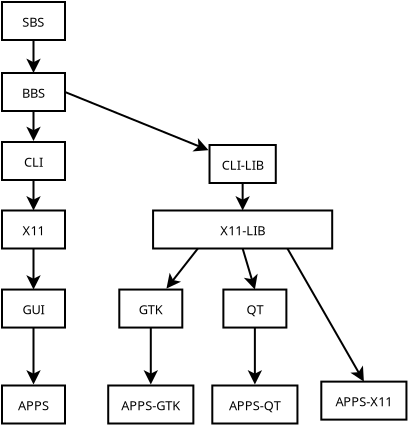 <?xml version="1.0" encoding="UTF-8"?>
<dia:diagram xmlns:dia="http://www.lysator.liu.se/~alla/dia/">
  <dia:layer name="Tło" visible="true" active="true">
    <dia:group>
      <dia:object type="Flowchart - Box" version="0" id="O0">
        <dia:attribute name="obj_pos">
          <dia:point val="27.24,6.75"/>
        </dia:attribute>
        <dia:attribute name="obj_bb">
          <dia:rectangle val="27.19,6.7;30.44,8.7"/>
        </dia:attribute>
        <dia:attribute name="elem_corner">
          <dia:point val="27.24,6.75"/>
        </dia:attribute>
        <dia:attribute name="elem_width">
          <dia:real val="3.15"/>
        </dia:attribute>
        <dia:attribute name="elem_height">
          <dia:real val="1.9"/>
        </dia:attribute>
        <dia:attribute name="border_width">
          <dia:real val="0.1"/>
        </dia:attribute>
        <dia:attribute name="show_background">
          <dia:boolean val="true"/>
        </dia:attribute>
        <dia:attribute name="padding">
          <dia:real val="0.5"/>
        </dia:attribute>
        <dia:attribute name="text">
          <dia:composite type="text">
            <dia:attribute name="string">
              <dia:string>#SBS#</dia:string>
            </dia:attribute>
            <dia:attribute name="font">
              <dia:font family="sans" style="0" name="Helvetica"/>
            </dia:attribute>
            <dia:attribute name="height">
              <dia:real val="0.8"/>
            </dia:attribute>
            <dia:attribute name="pos">
              <dia:point val="28.815,7.895"/>
            </dia:attribute>
            <dia:attribute name="color">
              <dia:color val="#000000"/>
            </dia:attribute>
            <dia:attribute name="alignment">
              <dia:enum val="1"/>
            </dia:attribute>
          </dia:composite>
        </dia:attribute>
      </dia:object>
      <dia:object type="Flowchart - Box" version="0" id="O1">
        <dia:attribute name="obj_pos">
          <dia:point val="27.24,10.3"/>
        </dia:attribute>
        <dia:attribute name="obj_bb">
          <dia:rectangle val="27.19,10.25;30.44,12.25"/>
        </dia:attribute>
        <dia:attribute name="elem_corner">
          <dia:point val="27.24,10.3"/>
        </dia:attribute>
        <dia:attribute name="elem_width">
          <dia:real val="3.15"/>
        </dia:attribute>
        <dia:attribute name="elem_height">
          <dia:real val="1.9"/>
        </dia:attribute>
        <dia:attribute name="border_width">
          <dia:real val="0.1"/>
        </dia:attribute>
        <dia:attribute name="show_background">
          <dia:boolean val="true"/>
        </dia:attribute>
        <dia:attribute name="padding">
          <dia:real val="0.5"/>
        </dia:attribute>
        <dia:attribute name="text">
          <dia:composite type="text">
            <dia:attribute name="string">
              <dia:string>#BBS#</dia:string>
            </dia:attribute>
            <dia:attribute name="font">
              <dia:font family="sans" style="0" name="Helvetica"/>
            </dia:attribute>
            <dia:attribute name="height">
              <dia:real val="0.8"/>
            </dia:attribute>
            <dia:attribute name="pos">
              <dia:point val="28.815,11.445"/>
            </dia:attribute>
            <dia:attribute name="color">
              <dia:color val="#000000"/>
            </dia:attribute>
            <dia:attribute name="alignment">
              <dia:enum val="1"/>
            </dia:attribute>
          </dia:composite>
        </dia:attribute>
      </dia:object>
      <dia:object type="Flowchart - Box" version="0" id="O2">
        <dia:attribute name="obj_pos">
          <dia:point val="27.24,13.75"/>
        </dia:attribute>
        <dia:attribute name="obj_bb">
          <dia:rectangle val="27.19,13.7;30.44,15.7"/>
        </dia:attribute>
        <dia:attribute name="elem_corner">
          <dia:point val="27.24,13.75"/>
        </dia:attribute>
        <dia:attribute name="elem_width">
          <dia:real val="3.15"/>
        </dia:attribute>
        <dia:attribute name="elem_height">
          <dia:real val="1.9"/>
        </dia:attribute>
        <dia:attribute name="border_width">
          <dia:real val="0.1"/>
        </dia:attribute>
        <dia:attribute name="show_background">
          <dia:boolean val="true"/>
        </dia:attribute>
        <dia:attribute name="padding">
          <dia:real val="0.5"/>
        </dia:attribute>
        <dia:attribute name="text">
          <dia:composite type="text">
            <dia:attribute name="string">
              <dia:string>#CLI#</dia:string>
            </dia:attribute>
            <dia:attribute name="font">
              <dia:font family="sans" style="0" name="Helvetica"/>
            </dia:attribute>
            <dia:attribute name="height">
              <dia:real val="0.8"/>
            </dia:attribute>
            <dia:attribute name="pos">
              <dia:point val="28.815,14.895"/>
            </dia:attribute>
            <dia:attribute name="color">
              <dia:color val="#000000"/>
            </dia:attribute>
            <dia:attribute name="alignment">
              <dia:enum val="1"/>
            </dia:attribute>
          </dia:composite>
        </dia:attribute>
      </dia:object>
      <dia:object type="Flowchart - Box" version="0" id="O3">
        <dia:attribute name="obj_pos">
          <dia:point val="27.24,17.175"/>
        </dia:attribute>
        <dia:attribute name="obj_bb">
          <dia:rectangle val="27.19,17.125;30.44,19.125"/>
        </dia:attribute>
        <dia:attribute name="elem_corner">
          <dia:point val="27.24,17.175"/>
        </dia:attribute>
        <dia:attribute name="elem_width">
          <dia:real val="3.15"/>
        </dia:attribute>
        <dia:attribute name="elem_height">
          <dia:real val="1.9"/>
        </dia:attribute>
        <dia:attribute name="border_width">
          <dia:real val="0.1"/>
        </dia:attribute>
        <dia:attribute name="show_background">
          <dia:boolean val="true"/>
        </dia:attribute>
        <dia:attribute name="padding">
          <dia:real val="0.5"/>
        </dia:attribute>
        <dia:attribute name="text">
          <dia:composite type="text">
            <dia:attribute name="string">
              <dia:string>#X11#</dia:string>
            </dia:attribute>
            <dia:attribute name="font">
              <dia:font family="sans" style="0" name="Helvetica"/>
            </dia:attribute>
            <dia:attribute name="height">
              <dia:real val="0.8"/>
            </dia:attribute>
            <dia:attribute name="pos">
              <dia:point val="28.815,18.32"/>
            </dia:attribute>
            <dia:attribute name="color">
              <dia:color val="#000000"/>
            </dia:attribute>
            <dia:attribute name="alignment">
              <dia:enum val="1"/>
            </dia:attribute>
          </dia:composite>
        </dia:attribute>
      </dia:object>
      <dia:object type="Flowchart - Box" version="0" id="O4">
        <dia:attribute name="obj_pos">
          <dia:point val="27.24,21.128"/>
        </dia:attribute>
        <dia:attribute name="obj_bb">
          <dia:rectangle val="27.19,21.078;30.44,23.078"/>
        </dia:attribute>
        <dia:attribute name="elem_corner">
          <dia:point val="27.24,21.128"/>
        </dia:attribute>
        <dia:attribute name="elem_width">
          <dia:real val="3.15"/>
        </dia:attribute>
        <dia:attribute name="elem_height">
          <dia:real val="1.9"/>
        </dia:attribute>
        <dia:attribute name="border_width">
          <dia:real val="0.1"/>
        </dia:attribute>
        <dia:attribute name="show_background">
          <dia:boolean val="true"/>
        </dia:attribute>
        <dia:attribute name="padding">
          <dia:real val="0.5"/>
        </dia:attribute>
        <dia:attribute name="text">
          <dia:composite type="text">
            <dia:attribute name="string">
              <dia:string>#GUI#</dia:string>
            </dia:attribute>
            <dia:attribute name="font">
              <dia:font family="sans" style="0" name="Helvetica"/>
            </dia:attribute>
            <dia:attribute name="height">
              <dia:real val="0.8"/>
            </dia:attribute>
            <dia:attribute name="pos">
              <dia:point val="28.815,22.273"/>
            </dia:attribute>
            <dia:attribute name="color">
              <dia:color val="#000000"/>
            </dia:attribute>
            <dia:attribute name="alignment">
              <dia:enum val="1"/>
            </dia:attribute>
          </dia:composite>
        </dia:attribute>
      </dia:object>
      <dia:object type="Flowchart - Box" version="0" id="O5">
        <dia:attribute name="obj_pos">
          <dia:point val="27.24,25.925"/>
        </dia:attribute>
        <dia:attribute name="obj_bb">
          <dia:rectangle val="27.19,25.875;30.44,27.875"/>
        </dia:attribute>
        <dia:attribute name="elem_corner">
          <dia:point val="27.24,25.925"/>
        </dia:attribute>
        <dia:attribute name="elem_width">
          <dia:real val="3.15"/>
        </dia:attribute>
        <dia:attribute name="elem_height">
          <dia:real val="1.9"/>
        </dia:attribute>
        <dia:attribute name="border_width">
          <dia:real val="0.1"/>
        </dia:attribute>
        <dia:attribute name="show_background">
          <dia:boolean val="true"/>
        </dia:attribute>
        <dia:attribute name="padding">
          <dia:real val="0.5"/>
        </dia:attribute>
        <dia:attribute name="text">
          <dia:composite type="text">
            <dia:attribute name="string">
              <dia:string>#APPS#</dia:string>
            </dia:attribute>
            <dia:attribute name="font">
              <dia:font family="sans" style="0" name="Helvetica"/>
            </dia:attribute>
            <dia:attribute name="height">
              <dia:real val="0.8"/>
            </dia:attribute>
            <dia:attribute name="pos">
              <dia:point val="28.815,27.07"/>
            </dia:attribute>
            <dia:attribute name="color">
              <dia:color val="#000000"/>
            </dia:attribute>
            <dia:attribute name="alignment">
              <dia:enum val="1"/>
            </dia:attribute>
          </dia:composite>
        </dia:attribute>
      </dia:object>
      <dia:object type="Standard - Line" version="0" id="O6">
        <dia:attribute name="obj_pos">
          <dia:point val="28.815,8.65"/>
        </dia:attribute>
        <dia:attribute name="obj_bb">
          <dia:rectangle val="28.453,8.6;29.177,10.412"/>
        </dia:attribute>
        <dia:attribute name="conn_endpoints">
          <dia:point val="28.815,8.65"/>
          <dia:point val="28.815,10.3"/>
        </dia:attribute>
        <dia:attribute name="numcp">
          <dia:int val="1"/>
        </dia:attribute>
        <dia:attribute name="line_width">
          <dia:real val="0.1"/>
        </dia:attribute>
        <dia:attribute name="end_arrow">
          <dia:enum val="22"/>
        </dia:attribute>
        <dia:attribute name="end_arrow_length">
          <dia:real val="0.5"/>
        </dia:attribute>
        <dia:attribute name="end_arrow_width">
          <dia:real val="0.5"/>
        </dia:attribute>
        <dia:connections>
          <dia:connection handle="0" to="O0" connection="13"/>
          <dia:connection handle="1" to="O1" connection="2"/>
        </dia:connections>
      </dia:object>
      <dia:object type="Standard - Line" version="0" id="O7">
        <dia:attribute name="obj_pos">
          <dia:point val="28.815,12.2"/>
        </dia:attribute>
        <dia:attribute name="obj_bb">
          <dia:rectangle val="28.453,12.15;29.177,13.813"/>
        </dia:attribute>
        <dia:attribute name="conn_endpoints">
          <dia:point val="28.815,12.2"/>
          <dia:point val="28.815,13.701"/>
        </dia:attribute>
        <dia:attribute name="numcp">
          <dia:int val="1"/>
        </dia:attribute>
        <dia:attribute name="line_width">
          <dia:real val="0.1"/>
        </dia:attribute>
        <dia:attribute name="end_arrow">
          <dia:enum val="22"/>
        </dia:attribute>
        <dia:attribute name="end_arrow_length">
          <dia:real val="0.5"/>
        </dia:attribute>
        <dia:attribute name="end_arrow_width">
          <dia:real val="0.5"/>
        </dia:attribute>
        <dia:connections>
          <dia:connection handle="0" to="O1" connection="13"/>
          <dia:connection handle="1" to="O2" connection="16"/>
        </dia:connections>
      </dia:object>
      <dia:object type="Standard - Line" version="0" id="O8">
        <dia:attribute name="obj_pos">
          <dia:point val="28.815,15.65"/>
        </dia:attribute>
        <dia:attribute name="obj_bb">
          <dia:rectangle val="28.453,15.6;29.177,17.287"/>
        </dia:attribute>
        <dia:attribute name="conn_endpoints">
          <dia:point val="28.815,15.65"/>
          <dia:point val="28.815,17.175"/>
        </dia:attribute>
        <dia:attribute name="numcp">
          <dia:int val="1"/>
        </dia:attribute>
        <dia:attribute name="line_width">
          <dia:real val="0.1"/>
        </dia:attribute>
        <dia:attribute name="end_arrow">
          <dia:enum val="22"/>
        </dia:attribute>
        <dia:attribute name="end_arrow_length">
          <dia:real val="0.5"/>
        </dia:attribute>
        <dia:attribute name="end_arrow_width">
          <dia:real val="0.5"/>
        </dia:attribute>
        <dia:connections>
          <dia:connection handle="0" to="O2" connection="13"/>
          <dia:connection handle="1" to="O3" connection="2"/>
        </dia:connections>
      </dia:object>
      <dia:object type="Standard - Line" version="0" id="O9">
        <dia:attribute name="obj_pos">
          <dia:point val="28.815,19.075"/>
        </dia:attribute>
        <dia:attribute name="obj_bb">
          <dia:rectangle val="28.453,19.025;29.177,21.24"/>
        </dia:attribute>
        <dia:attribute name="conn_endpoints">
          <dia:point val="28.815,19.075"/>
          <dia:point val="28.815,21.128"/>
        </dia:attribute>
        <dia:attribute name="numcp">
          <dia:int val="1"/>
        </dia:attribute>
        <dia:attribute name="line_width">
          <dia:real val="0.1"/>
        </dia:attribute>
        <dia:attribute name="end_arrow">
          <dia:enum val="22"/>
        </dia:attribute>
        <dia:attribute name="end_arrow_length">
          <dia:real val="0.5"/>
        </dia:attribute>
        <dia:attribute name="end_arrow_width">
          <dia:real val="0.5"/>
        </dia:attribute>
        <dia:connections>
          <dia:connection handle="0" to="O3" connection="13"/>
          <dia:connection handle="1" to="O4" connection="2"/>
        </dia:connections>
      </dia:object>
      <dia:object type="Standard - Line" version="0" id="O10">
        <dia:attribute name="obj_pos">
          <dia:point val="28.815,23.028"/>
        </dia:attribute>
        <dia:attribute name="obj_bb">
          <dia:rectangle val="28.453,22.978;29.177,25.987"/>
        </dia:attribute>
        <dia:attribute name="conn_endpoints">
          <dia:point val="28.815,23.028"/>
          <dia:point val="28.815,25.875"/>
        </dia:attribute>
        <dia:attribute name="numcp">
          <dia:int val="1"/>
        </dia:attribute>
        <dia:attribute name="line_width">
          <dia:real val="0.1"/>
        </dia:attribute>
        <dia:attribute name="end_arrow">
          <dia:enum val="22"/>
        </dia:attribute>
        <dia:attribute name="end_arrow_length">
          <dia:real val="0.5"/>
        </dia:attribute>
        <dia:attribute name="end_arrow_width">
          <dia:real val="0.5"/>
        </dia:attribute>
        <dia:connections>
          <dia:connection handle="0" to="O4" connection="13"/>
          <dia:connection handle="1" to="O5" connection="16"/>
        </dia:connections>
      </dia:object>
      <dia:object type="Flowchart - Box" version="0" id="O11">
        <dia:attribute name="obj_pos">
          <dia:point val="37.616,13.9"/>
        </dia:attribute>
        <dia:attribute name="obj_bb">
          <dia:rectangle val="37.566,13.85;40.978,15.85"/>
        </dia:attribute>
        <dia:attribute name="elem_corner">
          <dia:point val="37.616,13.9"/>
        </dia:attribute>
        <dia:attribute name="elem_width">
          <dia:real val="3.313"/>
        </dia:attribute>
        <dia:attribute name="elem_height">
          <dia:real val="1.9"/>
        </dia:attribute>
        <dia:attribute name="border_width">
          <dia:real val="0.1"/>
        </dia:attribute>
        <dia:attribute name="show_background">
          <dia:boolean val="true"/>
        </dia:attribute>
        <dia:attribute name="padding">
          <dia:real val="0.5"/>
        </dia:attribute>
        <dia:attribute name="text">
          <dia:composite type="text">
            <dia:attribute name="string">
              <dia:string>#CLI-LIB#</dia:string>
            </dia:attribute>
            <dia:attribute name="font">
              <dia:font family="sans" style="0" name="Helvetica"/>
            </dia:attribute>
            <dia:attribute name="height">
              <dia:real val="0.8"/>
            </dia:attribute>
            <dia:attribute name="pos">
              <dia:point val="39.272,15.045"/>
            </dia:attribute>
            <dia:attribute name="color">
              <dia:color val="#000000"/>
            </dia:attribute>
            <dia:attribute name="alignment">
              <dia:enum val="1"/>
            </dia:attribute>
          </dia:composite>
        </dia:attribute>
      </dia:object>
      <dia:object type="Flowchart - Box" version="0" id="O12">
        <dia:attribute name="obj_pos">
          <dia:point val="34.794,17.175"/>
        </dia:attribute>
        <dia:attribute name="obj_bb">
          <dia:rectangle val="34.744,17.125;43.8,19.125"/>
        </dia:attribute>
        <dia:attribute name="elem_corner">
          <dia:point val="34.794,17.175"/>
        </dia:attribute>
        <dia:attribute name="elem_width">
          <dia:real val="8.956"/>
        </dia:attribute>
        <dia:attribute name="elem_height">
          <dia:real val="1.9"/>
        </dia:attribute>
        <dia:attribute name="border_width">
          <dia:real val="0.1"/>
        </dia:attribute>
        <dia:attribute name="show_background">
          <dia:boolean val="true"/>
        </dia:attribute>
        <dia:attribute name="padding">
          <dia:real val="0.5"/>
        </dia:attribute>
        <dia:attribute name="text">
          <dia:composite type="text">
            <dia:attribute name="string">
              <dia:string>#X11-LIB#</dia:string>
            </dia:attribute>
            <dia:attribute name="font">
              <dia:font family="sans" style="0" name="Helvetica"/>
            </dia:attribute>
            <dia:attribute name="height">
              <dia:real val="0.8"/>
            </dia:attribute>
            <dia:attribute name="pos">
              <dia:point val="39.272,18.32"/>
            </dia:attribute>
            <dia:attribute name="color">
              <dia:color val="#000000"/>
            </dia:attribute>
            <dia:attribute name="alignment">
              <dia:enum val="1"/>
            </dia:attribute>
          </dia:composite>
        </dia:attribute>
      </dia:object>
      <dia:object type="Flowchart - Box" version="0" id="O13">
        <dia:attribute name="obj_pos">
          <dia:point val="33.105,21.128"/>
        </dia:attribute>
        <dia:attribute name="obj_bb">
          <dia:rectangle val="33.055,21.078;36.305,23.078"/>
        </dia:attribute>
        <dia:attribute name="elem_corner">
          <dia:point val="33.105,21.128"/>
        </dia:attribute>
        <dia:attribute name="elem_width">
          <dia:real val="3.15"/>
        </dia:attribute>
        <dia:attribute name="elem_height">
          <dia:real val="1.9"/>
        </dia:attribute>
        <dia:attribute name="border_width">
          <dia:real val="0.1"/>
        </dia:attribute>
        <dia:attribute name="show_background">
          <dia:boolean val="true"/>
        </dia:attribute>
        <dia:attribute name="padding">
          <dia:real val="0.5"/>
        </dia:attribute>
        <dia:attribute name="text">
          <dia:composite type="text">
            <dia:attribute name="string">
              <dia:string>#GTK#</dia:string>
            </dia:attribute>
            <dia:attribute name="font">
              <dia:font family="sans" style="0" name="Helvetica"/>
            </dia:attribute>
            <dia:attribute name="height">
              <dia:real val="0.8"/>
            </dia:attribute>
            <dia:attribute name="pos">
              <dia:point val="34.68,22.273"/>
            </dia:attribute>
            <dia:attribute name="color">
              <dia:color val="#000000"/>
            </dia:attribute>
            <dia:attribute name="alignment">
              <dia:enum val="1"/>
            </dia:attribute>
          </dia:composite>
        </dia:attribute>
      </dia:object>
      <dia:object type="Flowchart - Box" version="0" id="O14">
        <dia:attribute name="obj_pos">
          <dia:point val="32.551,25.925"/>
        </dia:attribute>
        <dia:attribute name="obj_bb">
          <dia:rectangle val="32.501,25.875;36.859,27.875"/>
        </dia:attribute>
        <dia:attribute name="elem_corner">
          <dia:point val="32.551,25.925"/>
        </dia:attribute>
        <dia:attribute name="elem_width">
          <dia:real val="4.257"/>
        </dia:attribute>
        <dia:attribute name="elem_height">
          <dia:real val="1.9"/>
        </dia:attribute>
        <dia:attribute name="border_width">
          <dia:real val="0.1"/>
        </dia:attribute>
        <dia:attribute name="show_background">
          <dia:boolean val="true"/>
        </dia:attribute>
        <dia:attribute name="padding">
          <dia:real val="0.5"/>
        </dia:attribute>
        <dia:attribute name="text">
          <dia:composite type="text">
            <dia:attribute name="string">
              <dia:string>#APPS-GTK#</dia:string>
            </dia:attribute>
            <dia:attribute name="font">
              <dia:font family="sans" style="0" name="Helvetica"/>
            </dia:attribute>
            <dia:attribute name="height">
              <dia:real val="0.8"/>
            </dia:attribute>
            <dia:attribute name="pos">
              <dia:point val="34.68,27.07"/>
            </dia:attribute>
            <dia:attribute name="color">
              <dia:color val="#000000"/>
            </dia:attribute>
            <dia:attribute name="alignment">
              <dia:enum val="1"/>
            </dia:attribute>
          </dia:composite>
        </dia:attribute>
      </dia:object>
      <dia:object type="Flowchart - Box" version="0" id="O15">
        <dia:attribute name="obj_pos">
          <dia:point val="38.309,21.128"/>
        </dia:attribute>
        <dia:attribute name="obj_bb">
          <dia:rectangle val="38.259,21.078;41.509,23.078"/>
        </dia:attribute>
        <dia:attribute name="elem_corner">
          <dia:point val="38.309,21.128"/>
        </dia:attribute>
        <dia:attribute name="elem_width">
          <dia:real val="3.15"/>
        </dia:attribute>
        <dia:attribute name="elem_height">
          <dia:real val="1.9"/>
        </dia:attribute>
        <dia:attribute name="border_width">
          <dia:real val="0.1"/>
        </dia:attribute>
        <dia:attribute name="show_background">
          <dia:boolean val="true"/>
        </dia:attribute>
        <dia:attribute name="padding">
          <dia:real val="0.5"/>
        </dia:attribute>
        <dia:attribute name="text">
          <dia:composite type="text">
            <dia:attribute name="string">
              <dia:string>#QT#</dia:string>
            </dia:attribute>
            <dia:attribute name="font">
              <dia:font family="sans" style="0" name="Helvetica"/>
            </dia:attribute>
            <dia:attribute name="height">
              <dia:real val="0.8"/>
            </dia:attribute>
            <dia:attribute name="pos">
              <dia:point val="39.884,22.273"/>
            </dia:attribute>
            <dia:attribute name="color">
              <dia:color val="#000000"/>
            </dia:attribute>
            <dia:attribute name="alignment">
              <dia:enum val="1"/>
            </dia:attribute>
          </dia:composite>
        </dia:attribute>
      </dia:object>
      <dia:object type="Flowchart - Box" version="0" id="O16">
        <dia:attribute name="obj_pos">
          <dia:point val="37.755,25.925"/>
        </dia:attribute>
        <dia:attribute name="obj_bb">
          <dia:rectangle val="37.705,25.875;42.062,27.875"/>
        </dia:attribute>
        <dia:attribute name="elem_corner">
          <dia:point val="37.755,25.925"/>
        </dia:attribute>
        <dia:attribute name="elem_width">
          <dia:real val="4.257"/>
        </dia:attribute>
        <dia:attribute name="elem_height">
          <dia:real val="1.9"/>
        </dia:attribute>
        <dia:attribute name="border_width">
          <dia:real val="0.1"/>
        </dia:attribute>
        <dia:attribute name="show_background">
          <dia:boolean val="true"/>
        </dia:attribute>
        <dia:attribute name="padding">
          <dia:real val="0.5"/>
        </dia:attribute>
        <dia:attribute name="text">
          <dia:composite type="text">
            <dia:attribute name="string">
              <dia:string>#APPS-QT#</dia:string>
            </dia:attribute>
            <dia:attribute name="font">
              <dia:font family="sans" style="0" name="Helvetica"/>
            </dia:attribute>
            <dia:attribute name="height">
              <dia:real val="0.8"/>
            </dia:attribute>
            <dia:attribute name="pos">
              <dia:point val="39.884,27.07"/>
            </dia:attribute>
            <dia:attribute name="color">
              <dia:color val="#000000"/>
            </dia:attribute>
            <dia:attribute name="alignment">
              <dia:enum val="1"/>
            </dia:attribute>
          </dia:composite>
        </dia:attribute>
      </dia:object>
      <dia:object type="Flowchart - Box" version="0" id="O17">
        <dia:attribute name="obj_pos">
          <dia:point val="43.205,25.731"/>
        </dia:attribute>
        <dia:attribute name="obj_bb">
          <dia:rectangle val="43.155,25.681;47.513,27.681"/>
        </dia:attribute>
        <dia:attribute name="elem_corner">
          <dia:point val="43.205,25.731"/>
        </dia:attribute>
        <dia:attribute name="elem_width">
          <dia:real val="4.257"/>
        </dia:attribute>
        <dia:attribute name="elem_height">
          <dia:real val="1.9"/>
        </dia:attribute>
        <dia:attribute name="border_width">
          <dia:real val="0.1"/>
        </dia:attribute>
        <dia:attribute name="show_background">
          <dia:boolean val="true"/>
        </dia:attribute>
        <dia:attribute name="padding">
          <dia:real val="0.5"/>
        </dia:attribute>
        <dia:attribute name="text">
          <dia:composite type="text">
            <dia:attribute name="string">
              <dia:string>#APPS-X11#</dia:string>
            </dia:attribute>
            <dia:attribute name="font">
              <dia:font family="sans" style="0" name="Helvetica"/>
            </dia:attribute>
            <dia:attribute name="height">
              <dia:real val="0.8"/>
            </dia:attribute>
            <dia:attribute name="pos">
              <dia:point val="45.334,26.876"/>
            </dia:attribute>
            <dia:attribute name="color">
              <dia:color val="#000000"/>
            </dia:attribute>
            <dia:attribute name="alignment">
              <dia:enum val="1"/>
            </dia:attribute>
          </dia:composite>
        </dia:attribute>
      </dia:object>
      <dia:object type="Standard - Line" version="0" id="O18">
        <dia:attribute name="obj_pos">
          <dia:point val="30.39,11.25"/>
        </dia:attribute>
        <dia:attribute name="obj_bb">
          <dia:rectangle val="30.325,11.185;37.67,14.273"/>
        </dia:attribute>
        <dia:attribute name="conn_endpoints">
          <dia:point val="30.39,11.25"/>
          <dia:point val="37.566,14.159"/>
        </dia:attribute>
        <dia:attribute name="numcp">
          <dia:int val="1"/>
        </dia:attribute>
        <dia:attribute name="line_width">
          <dia:real val="0.1"/>
        </dia:attribute>
        <dia:attribute name="end_arrow">
          <dia:enum val="22"/>
        </dia:attribute>
        <dia:attribute name="end_arrow_length">
          <dia:real val="0.5"/>
        </dia:attribute>
        <dia:attribute name="end_arrow_width">
          <dia:real val="0.5"/>
        </dia:attribute>
        <dia:connections>
          <dia:connection handle="0" to="O1" connection="8"/>
          <dia:connection handle="1" to="O11" connection="16"/>
        </dia:connections>
      </dia:object>
      <dia:object type="Standard - Line" version="0" id="O19">
        <dia:attribute name="obj_pos">
          <dia:point val="39.272,15.8"/>
        </dia:attribute>
        <dia:attribute name="obj_bb">
          <dia:rectangle val="38.91,15.75;39.634,17.287"/>
        </dia:attribute>
        <dia:attribute name="conn_endpoints">
          <dia:point val="39.272,15.8"/>
          <dia:point val="39.272,17.175"/>
        </dia:attribute>
        <dia:attribute name="numcp">
          <dia:int val="1"/>
        </dia:attribute>
        <dia:attribute name="line_width">
          <dia:real val="0.1"/>
        </dia:attribute>
        <dia:attribute name="end_arrow">
          <dia:enum val="22"/>
        </dia:attribute>
        <dia:attribute name="end_arrow_length">
          <dia:real val="0.5"/>
        </dia:attribute>
        <dia:attribute name="end_arrow_width">
          <dia:real val="0.5"/>
        </dia:attribute>
        <dia:connections>
          <dia:connection handle="0" to="O11" connection="13"/>
          <dia:connection handle="1" to="O12" connection="2"/>
        </dia:connections>
      </dia:object>
      <dia:object type="Standard - Line" version="0" id="O20">
        <dia:attribute name="obj_pos">
          <dia:point val="37.033,19.075"/>
        </dia:attribute>
        <dia:attribute name="obj_bb">
          <dia:rectangle val="35.394,19.005;37.103,21.166"/>
        </dia:attribute>
        <dia:attribute name="conn_endpoints">
          <dia:point val="37.033,19.075"/>
          <dia:point val="35.464,21.078"/>
        </dia:attribute>
        <dia:attribute name="numcp">
          <dia:int val="1"/>
        </dia:attribute>
        <dia:attribute name="line_width">
          <dia:real val="0.1"/>
        </dia:attribute>
        <dia:attribute name="end_arrow">
          <dia:enum val="22"/>
        </dia:attribute>
        <dia:attribute name="end_arrow_length">
          <dia:real val="0.5"/>
        </dia:attribute>
        <dia:attribute name="end_arrow_width">
          <dia:real val="0.5"/>
        </dia:attribute>
        <dia:connections>
          <dia:connection handle="0" to="O12" connection="12"/>
          <dia:connection handle="1" to="O13" connection="16"/>
        </dia:connections>
      </dia:object>
      <dia:object type="Standard - Line" version="0" id="O21">
        <dia:attribute name="obj_pos">
          <dia:point val="39.272,19.075"/>
        </dia:attribute>
        <dia:attribute name="obj_bb">
          <dia:rectangle val="39.21,19.013;40.056,21.235"/>
        </dia:attribute>
        <dia:attribute name="conn_endpoints">
          <dia:point val="39.272,19.075"/>
          <dia:point val="39.884,21.128"/>
        </dia:attribute>
        <dia:attribute name="numcp">
          <dia:int val="1"/>
        </dia:attribute>
        <dia:attribute name="line_width">
          <dia:real val="0.1"/>
        </dia:attribute>
        <dia:attribute name="end_arrow">
          <dia:enum val="22"/>
        </dia:attribute>
        <dia:attribute name="end_arrow_length">
          <dia:real val="0.5"/>
        </dia:attribute>
        <dia:attribute name="end_arrow_width">
          <dia:real val="0.5"/>
        </dia:attribute>
        <dia:connections>
          <dia:connection handle="0" to="O12" connection="13"/>
          <dia:connection handle="1" to="O15" connection="2"/>
        </dia:connections>
      </dia:object>
      <dia:object type="Standard - Line" version="0" id="O22">
        <dia:attribute name="obj_pos">
          <dia:point val="34.68,23.028"/>
        </dia:attribute>
        <dia:attribute name="obj_bb">
          <dia:rectangle val="34.318,22.978;35.042,25.987"/>
        </dia:attribute>
        <dia:attribute name="conn_endpoints">
          <dia:point val="34.68,23.028"/>
          <dia:point val="34.68,25.875"/>
        </dia:attribute>
        <dia:attribute name="numcp">
          <dia:int val="1"/>
        </dia:attribute>
        <dia:attribute name="line_width">
          <dia:real val="0.1"/>
        </dia:attribute>
        <dia:attribute name="end_arrow">
          <dia:enum val="22"/>
        </dia:attribute>
        <dia:attribute name="end_arrow_length">
          <dia:real val="0.5"/>
        </dia:attribute>
        <dia:attribute name="end_arrow_width">
          <dia:real val="0.5"/>
        </dia:attribute>
        <dia:connections>
          <dia:connection handle="0" to="O13" connection="13"/>
          <dia:connection handle="1" to="O14" connection="16"/>
        </dia:connections>
      </dia:object>
      <dia:object type="Standard - Line" version="0" id="O23">
        <dia:attribute name="obj_pos">
          <dia:point val="39.884,23.028"/>
        </dia:attribute>
        <dia:attribute name="obj_bb">
          <dia:rectangle val="39.522,22.978;40.246,25.987"/>
        </dia:attribute>
        <dia:attribute name="conn_endpoints">
          <dia:point val="39.884,23.028"/>
          <dia:point val="39.884,25.875"/>
        </dia:attribute>
        <dia:attribute name="numcp">
          <dia:int val="1"/>
        </dia:attribute>
        <dia:attribute name="line_width">
          <dia:real val="0.1"/>
        </dia:attribute>
        <dia:attribute name="end_arrow">
          <dia:enum val="22"/>
        </dia:attribute>
        <dia:attribute name="end_arrow_length">
          <dia:real val="0.5"/>
        </dia:attribute>
        <dia:attribute name="end_arrow_width">
          <dia:real val="0.5"/>
        </dia:attribute>
        <dia:connections>
          <dia:connection handle="0" to="O15" connection="13"/>
          <dia:connection handle="1" to="O16" connection="16"/>
        </dia:connections>
      </dia:object>
      <dia:object type="Standard - Line" version="0" id="O24">
        <dia:attribute name="obj_pos">
          <dia:point val="41.511,19.075"/>
        </dia:attribute>
        <dia:attribute name="obj_bb">
          <dia:rectangle val="41.443,19.007;45.403,25.828"/>
        </dia:attribute>
        <dia:attribute name="conn_endpoints">
          <dia:point val="41.511,19.075"/>
          <dia:point val="45.334,25.731"/>
        </dia:attribute>
        <dia:attribute name="numcp">
          <dia:int val="1"/>
        </dia:attribute>
        <dia:attribute name="line_width">
          <dia:real val="0.1"/>
        </dia:attribute>
        <dia:attribute name="end_arrow">
          <dia:enum val="22"/>
        </dia:attribute>
        <dia:attribute name="end_arrow_length">
          <dia:real val="0.5"/>
        </dia:attribute>
        <dia:attribute name="end_arrow_width">
          <dia:real val="0.5"/>
        </dia:attribute>
        <dia:connections>
          <dia:connection handle="0" to="O12" connection="14"/>
          <dia:connection handle="1" to="O17" connection="2"/>
        </dia:connections>
      </dia:object>
    </dia:group>
  </dia:layer>
</dia:diagram>
